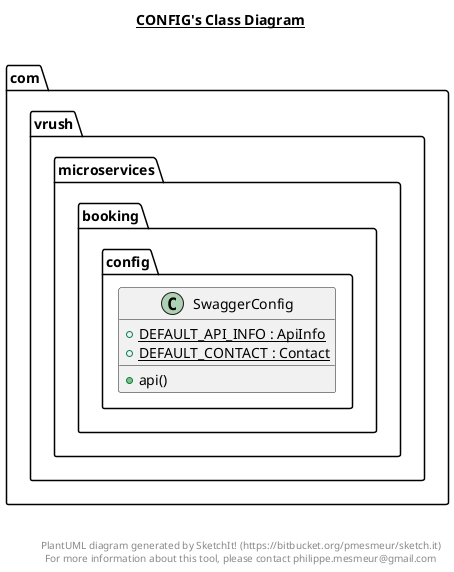 @startuml

title __CONFIG's Class Diagram__\n

  namespace com.vrush.microservices.booking {
    namespace config {
      class com.vrush.microservices.booking.config.SwaggerConfig {
          {static} + DEFAULT_API_INFO : ApiInfo
          {static} + DEFAULT_CONTACT : Contact
          + api()
      }
    }
  }
  



right footer


PlantUML diagram generated by SketchIt! (https://bitbucket.org/pmesmeur/sketch.it)
For more information about this tool, please contact philippe.mesmeur@gmail.com
endfooter

@enduml
